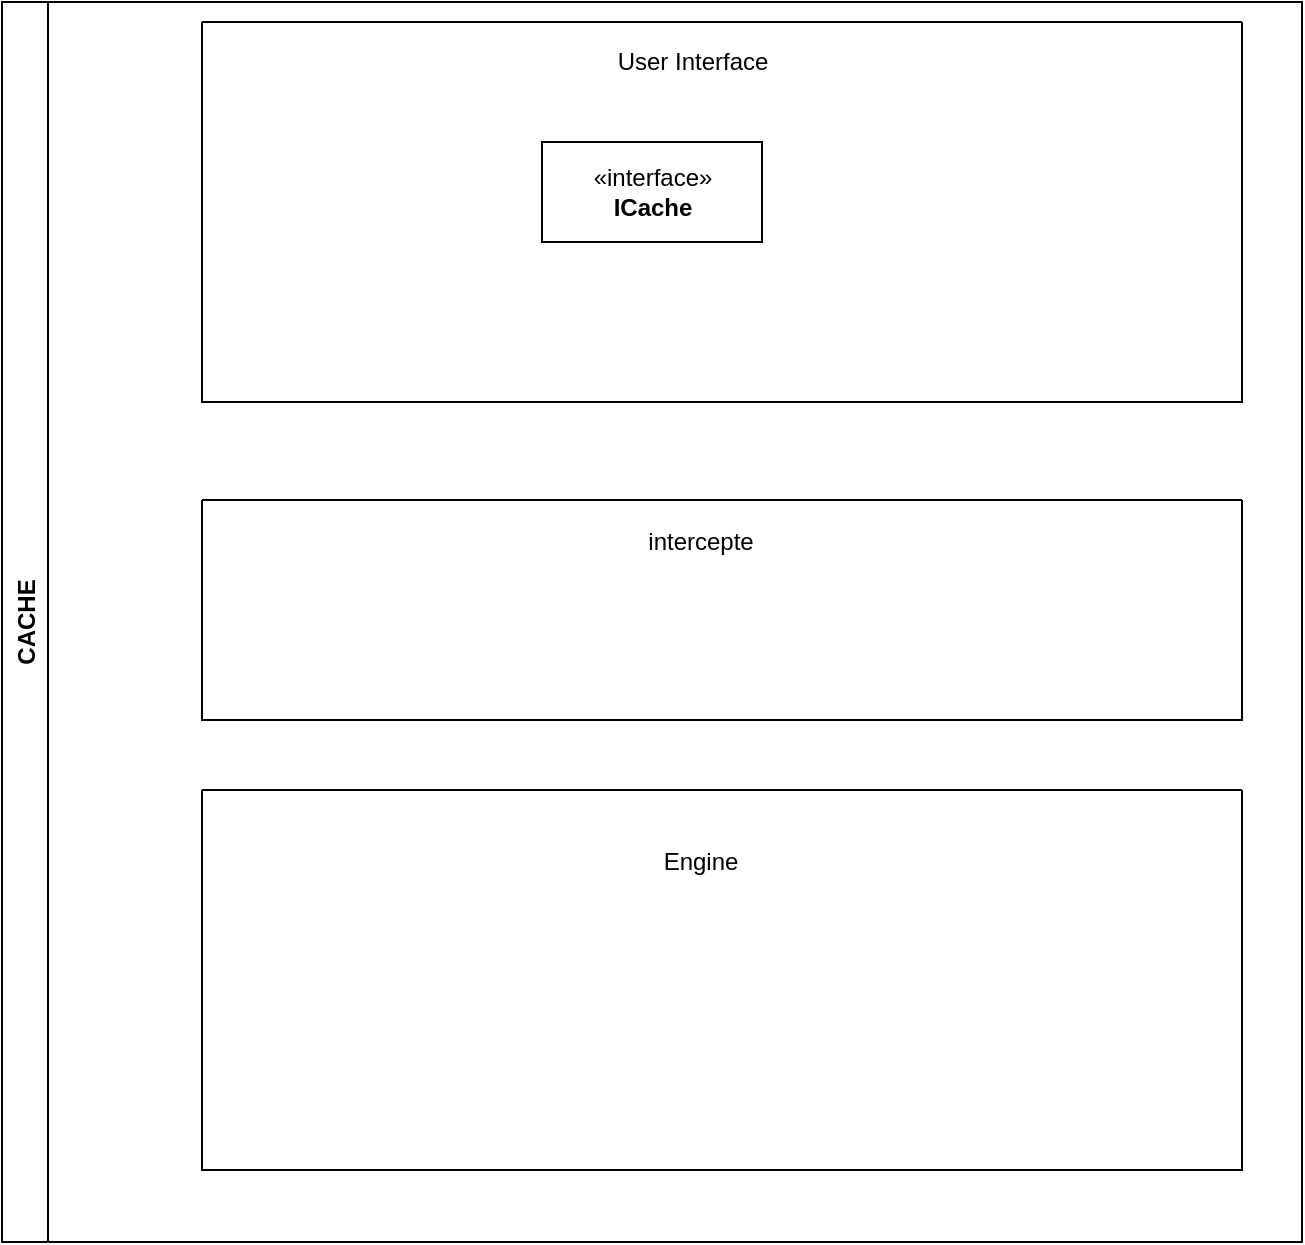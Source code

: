 <mxfile version="16.2.6" type="github"><diagram id="89qooSQHpIThL-K5rPMv" name="Page-1"><mxGraphModel dx="1374" dy="1955" grid="1" gridSize="10" guides="1" tooltips="1" connect="1" arrows="1" fold="1" page="1" pageScale="1" pageWidth="827" pageHeight="1169" math="0" shadow="0"><root><mxCell id="0"/><mxCell id="1" parent="0"/><mxCell id="QO8CP61XxPZuNt5zvdLs-4" value="" style="swimlane;startSize=0;" parent="1" vertex="1"><mxGeometry x="200" y="179" width="520" height="110" as="geometry"/></mxCell><mxCell id="QO8CP61XxPZuNt5zvdLs-8" value="" style="swimlane;startSize=0;" parent="1" vertex="1"><mxGeometry x="200" y="324" width="520" height="190" as="geometry"/></mxCell><mxCell id="QO8CP61XxPZuNt5zvdLs-10" value="" style="swimlane;startSize=0;" parent="1" vertex="1"><mxGeometry x="200" y="-60" width="520" height="190" as="geometry"/></mxCell><mxCell id="QO8CP61XxPZuNt5zvdLs-12" value="CACHE" style="swimlane;horizontal=0;" parent="1" vertex="1"><mxGeometry x="100" y="-70" width="650" height="620" as="geometry"/></mxCell><mxCell id="QO8CP61XxPZuNt5zvdLs-11" value="User Interface" style="text;html=1;align=center;verticalAlign=middle;resizable=0;points=[];autosize=1;strokeColor=none;fillColor=none;" parent="QO8CP61XxPZuNt5zvdLs-12" vertex="1"><mxGeometry x="300" y="20" width="90" height="20" as="geometry"/></mxCell><mxCell id="QO8CP61XxPZuNt5zvdLs-13" value="«interface»&lt;br&gt;&lt;b&gt;ICache&lt;/b&gt;" style="html=1;" parent="QO8CP61XxPZuNt5zvdLs-12" vertex="1"><mxGeometry x="270" y="70" width="110" height="50" as="geometry"/></mxCell><mxCell id="QO8CP61XxPZuNt5zvdLs-9" value="intercepte" style="text;html=1;align=center;verticalAlign=middle;resizable=0;points=[];autosize=1;strokeColor=none;fillColor=none;" parent="QO8CP61XxPZuNt5zvdLs-12" vertex="1"><mxGeometry x="314" y="260" width="70" height="20" as="geometry"/></mxCell><mxCell id="QO8CP61XxPZuNt5zvdLs-7" value="Engine" style="text;html=1;align=center;verticalAlign=middle;resizable=0;points=[];autosize=1;strokeColor=none;fillColor=none;" parent="QO8CP61XxPZuNt5zvdLs-12" vertex="1"><mxGeometry x="324" y="420" width="50" height="20" as="geometry"/></mxCell></root></mxGraphModel></diagram></mxfile>